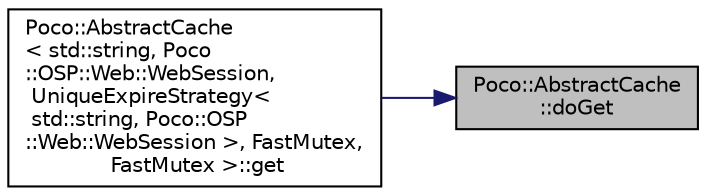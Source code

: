 digraph "Poco::AbstractCache::doGet"
{
 // LATEX_PDF_SIZE
  edge [fontname="Helvetica",fontsize="10",labelfontname="Helvetica",labelfontsize="10"];
  node [fontname="Helvetica",fontsize="10",shape=record];
  rankdir="RL";
  Node1 [label="Poco::AbstractCache\l::doGet",height=0.2,width=0.4,color="black", fillcolor="grey75", style="filled", fontcolor="black",tooltip=" "];
  Node1 -> Node2 [dir="back",color="midnightblue",fontsize="10",style="solid"];
  Node2 [label="Poco::AbstractCache\l\< std::string, Poco\l::OSP::Web::WebSession,\l UniqueExpireStrategy\<\l std::string, Poco::OSP\l::Web::WebSession \>, FastMutex,\l FastMutex \>::get",height=0.2,width=0.4,color="black", fillcolor="white", style="filled",URL="$classPoco_1_1AbstractCache.html#a7f812c1ea00ed55ed9364c28cd32cb33",tooltip=" "];
}
